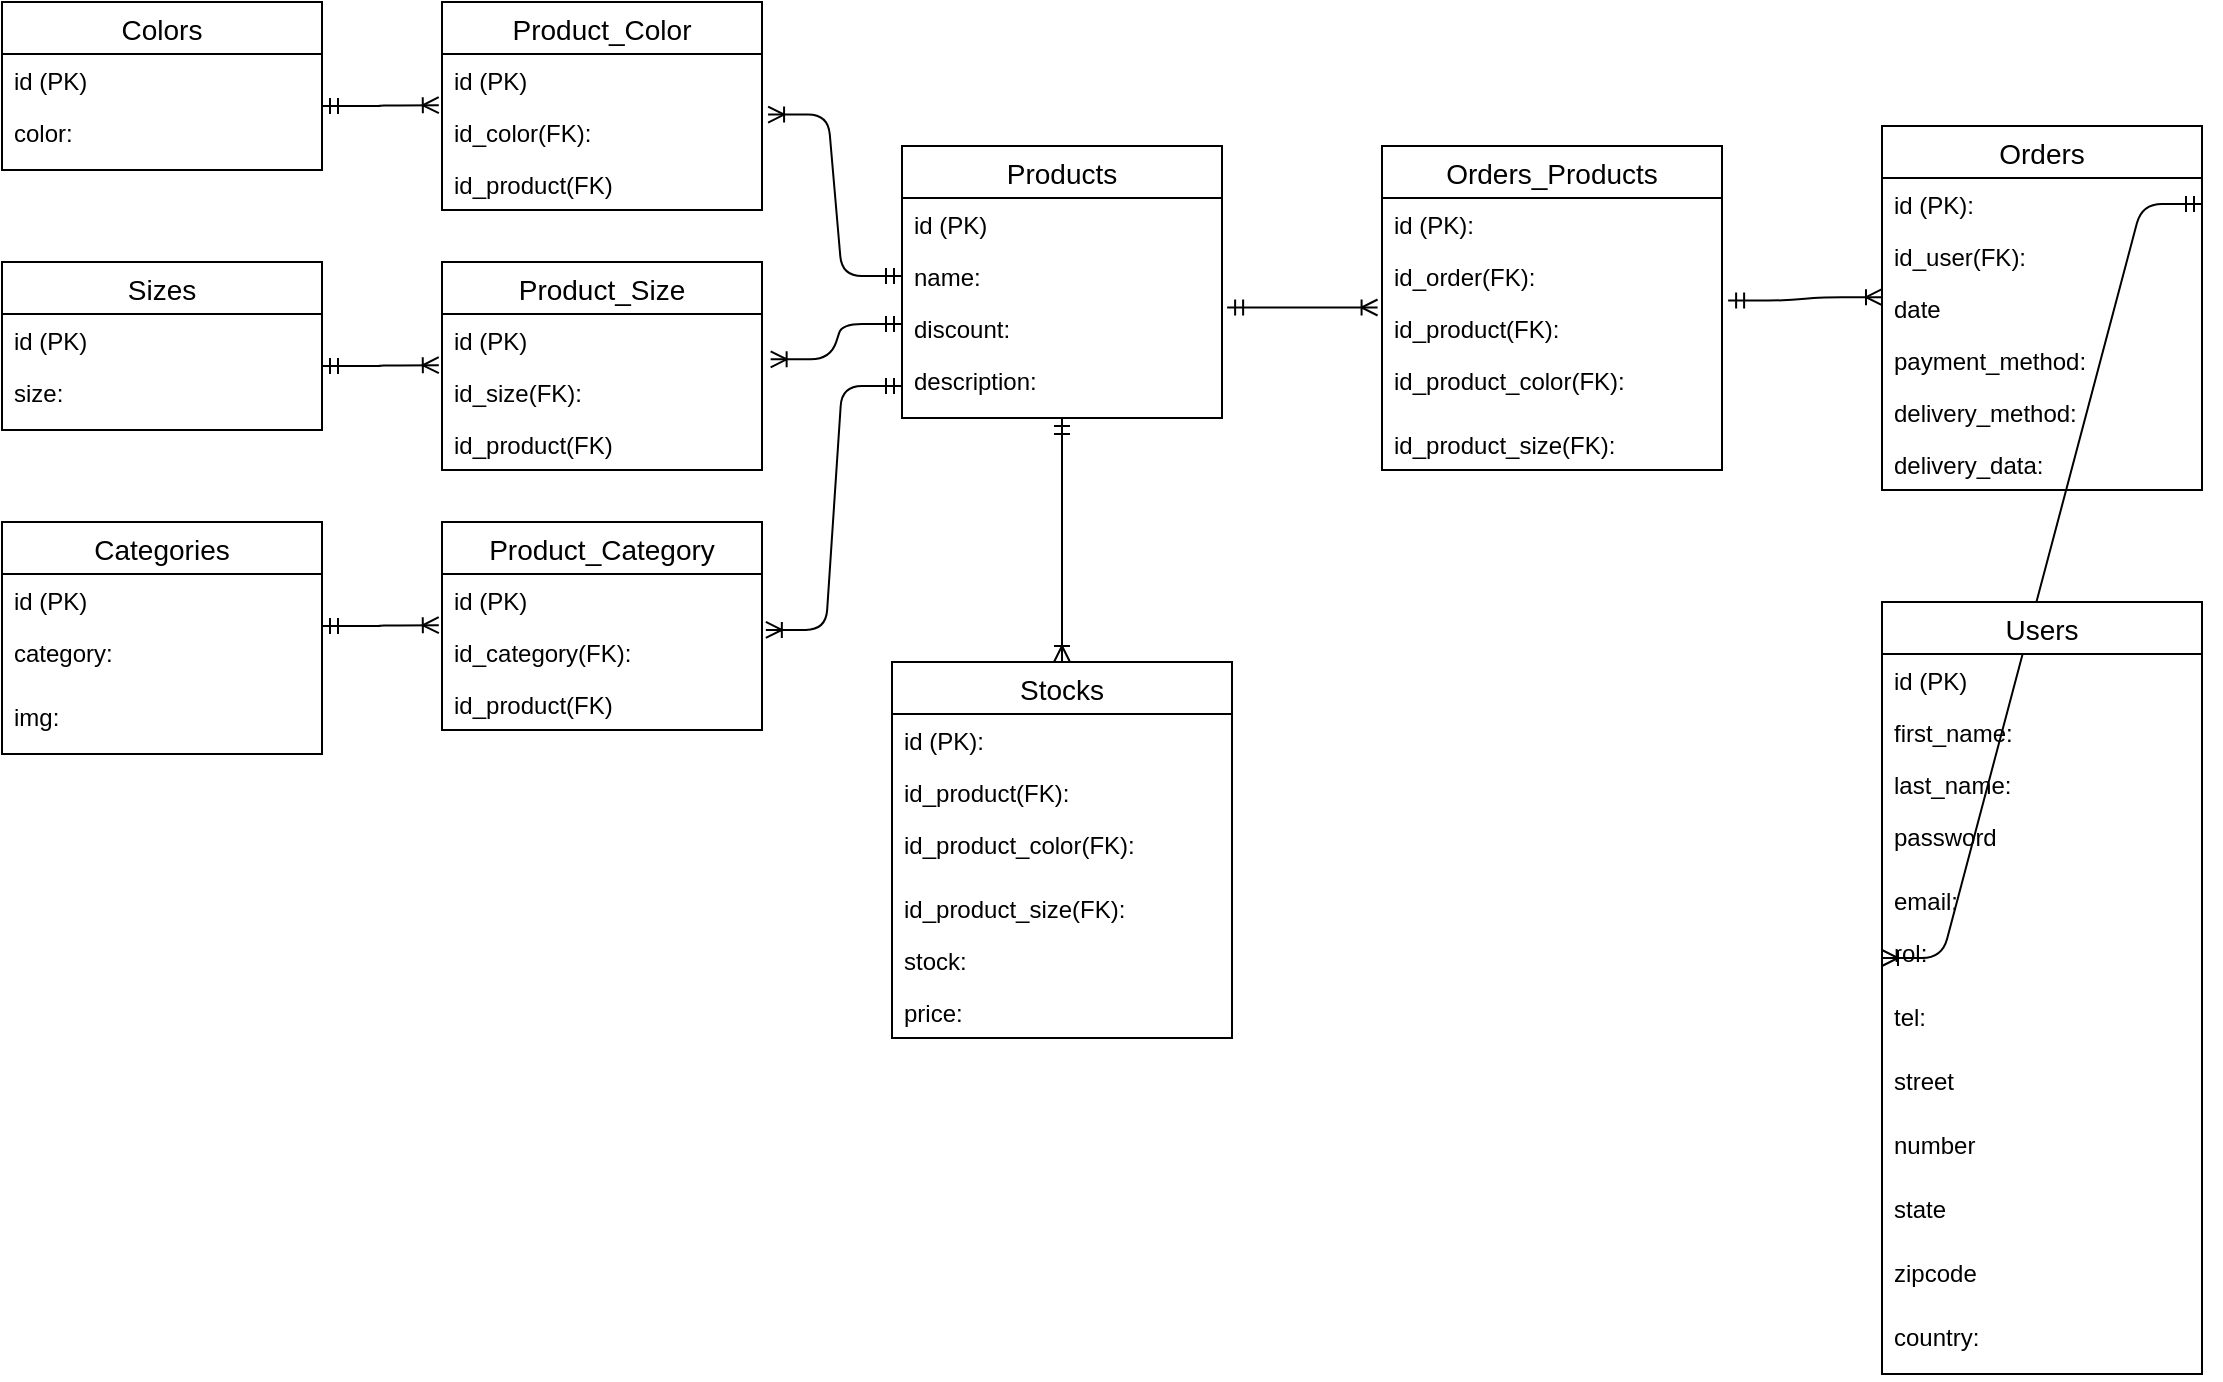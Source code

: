 <mxfile version="13.1.3" type="device"><diagram id="BcV3DS4_0umzkHoCBfcB" name="Page-1"><mxGraphModel dx="1447" dy="750" grid="1" gridSize="10" guides="1" tooltips="1" connect="1" arrows="1" fold="1" page="1" pageScale="1" pageWidth="1169" pageHeight="827" math="0" shadow="0"><root><mxCell id="0"/><mxCell id="1" parent="0"/><mxCell id="VQGfdo3BYlsdIt22SYxF-9" value="Colors" style="swimlane;fontStyle=0;childLayout=stackLayout;horizontal=1;startSize=26;horizontalStack=0;resizeParent=1;resizeParentMax=0;resizeLast=0;collapsible=1;marginBottom=0;align=center;fontSize=14;" vertex="1" parent="1"><mxGeometry x="10" y="90" width="160" height="84" as="geometry"/></mxCell><mxCell id="VQGfdo3BYlsdIt22SYxF-10" value="id (PK)" style="text;strokeColor=none;fillColor=none;spacingLeft=4;spacingRight=4;overflow=hidden;rotatable=0;points=[[0,0.5],[1,0.5]];portConstraint=eastwest;fontSize=12;" vertex="1" parent="VQGfdo3BYlsdIt22SYxF-9"><mxGeometry y="26" width="160" height="26" as="geometry"/></mxCell><mxCell id="VQGfdo3BYlsdIt22SYxF-18" value="color:" style="text;strokeColor=none;fillColor=none;spacingLeft=4;spacingRight=4;overflow=hidden;rotatable=0;points=[[0,0.5],[1,0.5]];portConstraint=eastwest;fontSize=12;" vertex="1" parent="VQGfdo3BYlsdIt22SYxF-9"><mxGeometry y="52" width="160" height="32" as="geometry"/></mxCell><mxCell id="VQGfdo3BYlsdIt22SYxF-51" value="Product_Color" style="swimlane;fontStyle=0;childLayout=stackLayout;horizontal=1;startSize=26;horizontalStack=0;resizeParent=1;resizeParentMax=0;resizeLast=0;collapsible=1;marginBottom=0;align=center;fontSize=14;" vertex="1" parent="1"><mxGeometry x="230" y="90" width="160" height="104" as="geometry"/></mxCell><mxCell id="VQGfdo3BYlsdIt22SYxF-52" value="id (PK)" style="text;strokeColor=none;fillColor=none;spacingLeft=4;spacingRight=4;overflow=hidden;rotatable=0;points=[[0,0.5],[1,0.5]];portConstraint=eastwest;fontSize=12;" vertex="1" parent="VQGfdo3BYlsdIt22SYxF-51"><mxGeometry y="26" width="160" height="26" as="geometry"/></mxCell><mxCell id="VQGfdo3BYlsdIt22SYxF-53" value="id_color(FK):" style="text;strokeColor=none;fillColor=none;spacingLeft=4;spacingRight=4;overflow=hidden;rotatable=0;points=[[0,0.5],[1,0.5]];portConstraint=eastwest;fontSize=12;" vertex="1" parent="VQGfdo3BYlsdIt22SYxF-51"><mxGeometry y="52" width="160" height="26" as="geometry"/></mxCell><mxCell id="VQGfdo3BYlsdIt22SYxF-54" value="id_product(FK)" style="text;strokeColor=none;fillColor=none;spacingLeft=4;spacingRight=4;overflow=hidden;rotatable=0;points=[[0,0.5],[1,0.5]];portConstraint=eastwest;fontSize=12;" vertex="1" parent="VQGfdo3BYlsdIt22SYxF-51"><mxGeometry y="78" width="160" height="26" as="geometry"/></mxCell><mxCell id="VQGfdo3BYlsdIt22SYxF-57" value="" style="edgeStyle=entityRelationEdgeStyle;fontSize=12;html=1;endArrow=ERoneToMany;startArrow=ERmandOne;entryX=-0.01;entryY=0.984;entryDx=0;entryDy=0;entryPerimeter=0;" edge="1" parent="1" target="VQGfdo3BYlsdIt22SYxF-52"><mxGeometry width="100" height="100" relative="1" as="geometry"><mxPoint x="170" y="142" as="sourcePoint"/><mxPoint x="470" y="210" as="targetPoint"/></mxGeometry></mxCell><mxCell id="VQGfdo3BYlsdIt22SYxF-58" value="" style="edgeStyle=entityRelationEdgeStyle;fontSize=12;html=1;endArrow=ERmandOne;startArrow=ERoneToMany;startFill=0;endFill=0;entryX=0;entryY=0.5;entryDx=0;entryDy=0;exitX=1.019;exitY=0.165;exitDx=0;exitDy=0;exitPerimeter=0;" edge="1" parent="1" source="VQGfdo3BYlsdIt22SYxF-53" target="VQGfdo3BYlsdIt22SYxF-38"><mxGeometry width="100" height="100" relative="1" as="geometry"><mxPoint x="200" y="240" as="sourcePoint"/><mxPoint x="390" y="144" as="targetPoint"/></mxGeometry></mxCell><mxCell id="VQGfdo3BYlsdIt22SYxF-66" value="" style="edgeStyle=entityRelationEdgeStyle;fontSize=12;html=1;endArrow=ERoneToMany;startArrow=ERmandOne;entryX=-0.01;entryY=0.984;entryDx=0;entryDy=0;entryPerimeter=0;" edge="1" parent="1" target="VQGfdo3BYlsdIt22SYxF-63"><mxGeometry width="100" height="100" relative="1" as="geometry"><mxPoint x="170" y="272" as="sourcePoint"/><mxPoint x="470" y="340" as="targetPoint"/></mxGeometry></mxCell><mxCell id="VQGfdo3BYlsdIt22SYxF-59" value="Sizes" style="swimlane;fontStyle=0;childLayout=stackLayout;horizontal=1;startSize=26;horizontalStack=0;resizeParent=1;resizeParentMax=0;resizeLast=0;collapsible=1;marginBottom=0;align=center;fontSize=14;" vertex="1" parent="1"><mxGeometry x="10" y="220" width="160" height="84" as="geometry"/></mxCell><mxCell id="VQGfdo3BYlsdIt22SYxF-60" value="id (PK)" style="text;strokeColor=none;fillColor=none;spacingLeft=4;spacingRight=4;overflow=hidden;rotatable=0;points=[[0,0.5],[1,0.5]];portConstraint=eastwest;fontSize=12;" vertex="1" parent="VQGfdo3BYlsdIt22SYxF-59"><mxGeometry y="26" width="160" height="26" as="geometry"/></mxCell><mxCell id="VQGfdo3BYlsdIt22SYxF-61" value="size:" style="text;strokeColor=none;fillColor=none;spacingLeft=4;spacingRight=4;overflow=hidden;rotatable=0;points=[[0,0.5],[1,0.5]];portConstraint=eastwest;fontSize=12;" vertex="1" parent="VQGfdo3BYlsdIt22SYxF-59"><mxGeometry y="52" width="160" height="32" as="geometry"/></mxCell><mxCell id="VQGfdo3BYlsdIt22SYxF-62" value="Product_Size" style="swimlane;fontStyle=0;childLayout=stackLayout;horizontal=1;startSize=26;horizontalStack=0;resizeParent=1;resizeParentMax=0;resizeLast=0;collapsible=1;marginBottom=0;align=center;fontSize=14;" vertex="1" parent="1"><mxGeometry x="230" y="220" width="160" height="104" as="geometry"/></mxCell><mxCell id="VQGfdo3BYlsdIt22SYxF-63" value="id (PK)" style="text;strokeColor=none;fillColor=none;spacingLeft=4;spacingRight=4;overflow=hidden;rotatable=0;points=[[0,0.5],[1,0.5]];portConstraint=eastwest;fontSize=12;" vertex="1" parent="VQGfdo3BYlsdIt22SYxF-62"><mxGeometry y="26" width="160" height="26" as="geometry"/></mxCell><mxCell id="VQGfdo3BYlsdIt22SYxF-64" value="id_size(FK):" style="text;strokeColor=none;fillColor=none;spacingLeft=4;spacingRight=4;overflow=hidden;rotatable=0;points=[[0,0.5],[1,0.5]];portConstraint=eastwest;fontSize=12;" vertex="1" parent="VQGfdo3BYlsdIt22SYxF-62"><mxGeometry y="52" width="160" height="26" as="geometry"/></mxCell><mxCell id="VQGfdo3BYlsdIt22SYxF-65" value="id_product(FK)" style="text;strokeColor=none;fillColor=none;spacingLeft=4;spacingRight=4;overflow=hidden;rotatable=0;points=[[0,0.5],[1,0.5]];portConstraint=eastwest;fontSize=12;" vertex="1" parent="VQGfdo3BYlsdIt22SYxF-62"><mxGeometry y="78" width="160" height="26" as="geometry"/></mxCell><mxCell id="VQGfdo3BYlsdIt22SYxF-67" value="" style="edgeStyle=entityRelationEdgeStyle;fontSize=12;html=1;endArrow=ERmandOne;startArrow=ERoneToMany;startFill=0;endFill=0;entryX=0;entryY=0.423;entryDx=0;entryDy=0;exitX=1.027;exitY=-0.129;exitDx=0;exitDy=0;exitPerimeter=0;entryPerimeter=0;" edge="1" parent="1" source="VQGfdo3BYlsdIt22SYxF-64"><mxGeometry width="100" height="100" relative="1" as="geometry"><mxPoint x="403.04" y="156.29" as="sourcePoint"/><mxPoint x="460" y="250.998" as="targetPoint"/></mxGeometry></mxCell><mxCell id="VQGfdo3BYlsdIt22SYxF-68" value="" style="edgeStyle=entityRelationEdgeStyle;fontSize=12;html=1;endArrow=ERoneToMany;startArrow=ERmandOne;entryX=-0.01;entryY=0.984;entryDx=0;entryDy=0;entryPerimeter=0;" edge="1" parent="1" target="VQGfdo3BYlsdIt22SYxF-73"><mxGeometry width="100" height="100" relative="1" as="geometry"><mxPoint x="170" y="402" as="sourcePoint"/><mxPoint x="470" y="470" as="targetPoint"/></mxGeometry></mxCell><mxCell id="VQGfdo3BYlsdIt22SYxF-69" value="Categories" style="swimlane;fontStyle=0;childLayout=stackLayout;horizontal=1;startSize=26;horizontalStack=0;resizeParent=1;resizeParentMax=0;resizeLast=0;collapsible=1;marginBottom=0;align=center;fontSize=14;" vertex="1" parent="1"><mxGeometry x="10" y="350" width="160" height="116" as="geometry"/></mxCell><mxCell id="VQGfdo3BYlsdIt22SYxF-70" value="id (PK)" style="text;strokeColor=none;fillColor=none;spacingLeft=4;spacingRight=4;overflow=hidden;rotatable=0;points=[[0,0.5],[1,0.5]];portConstraint=eastwest;fontSize=12;" vertex="1" parent="VQGfdo3BYlsdIt22SYxF-69"><mxGeometry y="26" width="160" height="26" as="geometry"/></mxCell><mxCell id="VQGfdo3BYlsdIt22SYxF-84" value="category:" style="text;strokeColor=none;fillColor=none;spacingLeft=4;spacingRight=4;overflow=hidden;rotatable=0;points=[[0,0.5],[1,0.5]];portConstraint=eastwest;fontSize=12;" vertex="1" parent="VQGfdo3BYlsdIt22SYxF-69"><mxGeometry y="52" width="160" height="32" as="geometry"/></mxCell><mxCell id="VQGfdo3BYlsdIt22SYxF-71" value="img:" style="text;strokeColor=none;fillColor=none;spacingLeft=4;spacingRight=4;overflow=hidden;rotatable=0;points=[[0,0.5],[1,0.5]];portConstraint=eastwest;fontSize=12;" vertex="1" parent="VQGfdo3BYlsdIt22SYxF-69"><mxGeometry y="84" width="160" height="32" as="geometry"/></mxCell><mxCell id="VQGfdo3BYlsdIt22SYxF-72" value="Product_Category" style="swimlane;fontStyle=0;childLayout=stackLayout;horizontal=1;startSize=26;horizontalStack=0;resizeParent=1;resizeParentMax=0;resizeLast=0;collapsible=1;marginBottom=0;align=center;fontSize=14;" vertex="1" parent="1"><mxGeometry x="230" y="350" width="160" height="104" as="geometry"/></mxCell><mxCell id="VQGfdo3BYlsdIt22SYxF-73" value="id (PK)" style="text;strokeColor=none;fillColor=none;spacingLeft=4;spacingRight=4;overflow=hidden;rotatable=0;points=[[0,0.5],[1,0.5]];portConstraint=eastwest;fontSize=12;" vertex="1" parent="VQGfdo3BYlsdIt22SYxF-72"><mxGeometry y="26" width="160" height="26" as="geometry"/></mxCell><mxCell id="VQGfdo3BYlsdIt22SYxF-74" value="id_category(FK):" style="text;strokeColor=none;fillColor=none;spacingLeft=4;spacingRight=4;overflow=hidden;rotatable=0;points=[[0,0.5],[1,0.5]];portConstraint=eastwest;fontSize=12;" vertex="1" parent="VQGfdo3BYlsdIt22SYxF-72"><mxGeometry y="52" width="160" height="26" as="geometry"/></mxCell><mxCell id="VQGfdo3BYlsdIt22SYxF-75" value="id_product(FK)" style="text;strokeColor=none;fillColor=none;spacingLeft=4;spacingRight=4;overflow=hidden;rotatable=0;points=[[0,0.5],[1,0.5]];portConstraint=eastwest;fontSize=12;" vertex="1" parent="VQGfdo3BYlsdIt22SYxF-72"><mxGeometry y="78" width="160" height="26" as="geometry"/></mxCell><mxCell id="VQGfdo3BYlsdIt22SYxF-76" value="" style="edgeStyle=entityRelationEdgeStyle;fontSize=12;html=1;endArrow=ERmandOne;startArrow=ERoneToMany;startFill=0;endFill=0;entryX=0;entryY=0.5;entryDx=0;entryDy=0;exitX=1.012;exitY=0.075;exitDx=0;exitDy=0;exitPerimeter=0;" edge="1" parent="1" source="VQGfdo3BYlsdIt22SYxF-74" target="VQGfdo3BYlsdIt22SYxF-48"><mxGeometry width="100" height="100" relative="1" as="geometry"><mxPoint x="404.32" y="278.646" as="sourcePoint"/><mxPoint x="470" y="218.998" as="targetPoint"/></mxGeometry></mxCell><mxCell id="VQGfdo3BYlsdIt22SYxF-36" value="Products" style="swimlane;fontStyle=0;childLayout=stackLayout;horizontal=1;startSize=26;horizontalStack=0;resizeParent=1;resizeParentMax=0;resizeLast=0;collapsible=1;marginBottom=0;align=center;fontSize=14;" vertex="1" parent="1"><mxGeometry x="460" y="162" width="160" height="136" as="geometry"/></mxCell><mxCell id="VQGfdo3BYlsdIt22SYxF-37" value="id (PK)" style="text;strokeColor=none;fillColor=none;spacingLeft=4;spacingRight=4;overflow=hidden;rotatable=0;points=[[0,0.5],[1,0.5]];portConstraint=eastwest;fontSize=12;" vertex="1" parent="VQGfdo3BYlsdIt22SYxF-36"><mxGeometry y="26" width="160" height="26" as="geometry"/></mxCell><mxCell id="VQGfdo3BYlsdIt22SYxF-38" value="name:" style="text;strokeColor=none;fillColor=none;spacingLeft=4;spacingRight=4;overflow=hidden;rotatable=0;points=[[0,0.5],[1,0.5]];portConstraint=eastwest;fontSize=12;" vertex="1" parent="VQGfdo3BYlsdIt22SYxF-36"><mxGeometry y="52" width="160" height="26" as="geometry"/></mxCell><mxCell id="VQGfdo3BYlsdIt22SYxF-50" value="discount:" style="text;strokeColor=none;fillColor=none;spacingLeft=4;spacingRight=4;overflow=hidden;rotatable=0;points=[[0,0.5],[1,0.5]];portConstraint=eastwest;fontSize=12;" vertex="1" parent="VQGfdo3BYlsdIt22SYxF-36"><mxGeometry y="78" width="160" height="26" as="geometry"/></mxCell><mxCell id="VQGfdo3BYlsdIt22SYxF-48" value="description:" style="text;strokeColor=none;fillColor=none;spacingLeft=4;spacingRight=4;overflow=hidden;rotatable=0;points=[[0,0.5],[1,0.5]];portConstraint=eastwest;fontSize=12;" vertex="1" parent="VQGfdo3BYlsdIt22SYxF-36"><mxGeometry y="104" width="160" height="32" as="geometry"/></mxCell><mxCell id="VQGfdo3BYlsdIt22SYxF-120" value="Orders_Products" style="swimlane;fontStyle=0;childLayout=stackLayout;horizontal=1;startSize=26;horizontalStack=0;resizeParent=1;resizeParentMax=0;resizeLast=0;collapsible=1;marginBottom=0;align=center;fontSize=14;" vertex="1" parent="1"><mxGeometry x="700" y="162" width="170" height="162" as="geometry"/></mxCell><mxCell id="VQGfdo3BYlsdIt22SYxF-121" value="id (PK):" style="text;strokeColor=none;fillColor=none;spacingLeft=4;spacingRight=4;overflow=hidden;rotatable=0;points=[[0,0.5],[1,0.5]];portConstraint=eastwest;fontSize=12;" vertex="1" parent="VQGfdo3BYlsdIt22SYxF-120"><mxGeometry y="26" width="170" height="26" as="geometry"/></mxCell><mxCell id="VQGfdo3BYlsdIt22SYxF-122" value="id_order(FK):" style="text;strokeColor=none;fillColor=none;spacingLeft=4;spacingRight=4;overflow=hidden;rotatable=0;points=[[0,0.5],[1,0.5]];portConstraint=eastwest;fontSize=12;" vertex="1" parent="VQGfdo3BYlsdIt22SYxF-120"><mxGeometry y="52" width="170" height="26" as="geometry"/></mxCell><mxCell id="VQGfdo3BYlsdIt22SYxF-123" value="id_product(FK):" style="text;strokeColor=none;fillColor=none;spacingLeft=4;spacingRight=4;overflow=hidden;rotatable=0;points=[[0,0.5],[1,0.5]];portConstraint=eastwest;fontSize=12;" vertex="1" parent="VQGfdo3BYlsdIt22SYxF-120"><mxGeometry y="78" width="170" height="26" as="geometry"/></mxCell><mxCell id="VQGfdo3BYlsdIt22SYxF-124" value="id_product_color(FK):" style="text;strokeColor=none;fillColor=none;spacingLeft=4;spacingRight=4;overflow=hidden;rotatable=0;points=[[0,0.5],[1,0.5]];portConstraint=eastwest;fontSize=12;" vertex="1" parent="VQGfdo3BYlsdIt22SYxF-120"><mxGeometry y="104" width="170" height="32" as="geometry"/></mxCell><mxCell id="VQGfdo3BYlsdIt22SYxF-125" value="id_product_size(FK):" style="text;strokeColor=none;fillColor=none;spacingLeft=4;spacingRight=4;overflow=hidden;rotatable=0;points=[[0,0.5],[1,0.5]];portConstraint=eastwest;fontSize=12;" vertex="1" parent="VQGfdo3BYlsdIt22SYxF-120"><mxGeometry y="136" width="170" height="26" as="geometry"/></mxCell><mxCell id="VQGfdo3BYlsdIt22SYxF-135" value="" style="edgeStyle=entityRelationEdgeStyle;fontSize=12;html=1;endArrow=ERoneToMany;startArrow=ERmandOne;entryX=0;entryY=0.292;entryDx=0;entryDy=0;entryPerimeter=0;exitX=1.018;exitY=-0.029;exitDx=0;exitDy=0;exitPerimeter=0;" edge="1" parent="1" source="VQGfdo3BYlsdIt22SYxF-123" target="VQGfdo3BYlsdIt22SYxF-148"><mxGeometry width="100" height="100" relative="1" as="geometry"><mxPoint x="760" y="500" as="sourcePoint"/><mxPoint x="959.04" y="239.232" as="targetPoint"/></mxGeometry></mxCell><mxCell id="VQGfdo3BYlsdIt22SYxF-136" value="" style="edgeStyle=entityRelationEdgeStyle;fontSize=12;html=1;endArrow=ERoneToMany;startArrow=ERmandOne;entryX=-0.013;entryY=0.106;entryDx=0;entryDy=0;entryPerimeter=0;exitX=1.016;exitY=0.106;exitDx=0;exitDy=0;exitPerimeter=0;" edge="1" parent="1" target="VQGfdo3BYlsdIt22SYxF-123"><mxGeometry width="100" height="100" relative="1" as="geometry"><mxPoint x="622.56" y="242.756" as="sourcePoint"/><mxPoint x="688.4" y="242.414" as="targetPoint"/></mxGeometry></mxCell><mxCell id="VQGfdo3BYlsdIt22SYxF-138" value="" style="edgeStyle=entityRelationEdgeStyle;fontSize=12;html=1;endArrow=ERoneToMany;startArrow=ERmandOne;entryX=0;entryY=0.5;entryDx=0;entryDy=0;exitX=1;exitY=0.5;exitDx=0;exitDy=0;" edge="1" parent="1" source="VQGfdo3BYlsdIt22SYxF-108" target="VQGfdo3BYlsdIt22SYxF-90"><mxGeometry width="100" height="100" relative="1" as="geometry"><mxPoint x="1140" y="242.416" as="sourcePoint"/><mxPoint x="1215.23" y="242.416" as="targetPoint"/></mxGeometry></mxCell><mxCell id="VQGfdo3BYlsdIt22SYxF-147" value="" style="fontSize=12;html=1;endArrow=ERoneToMany;startArrow=ERmandOne;entryX=0.5;entryY=0;entryDx=0;entryDy=0;" edge="1" parent="1" source="VQGfdo3BYlsdIt22SYxF-48" target="VQGfdo3BYlsdIt22SYxF-139"><mxGeometry width="100" height="100" relative="1" as="geometry"><mxPoint x="540" y="310" as="sourcePoint"/><mxPoint x="550" y="400" as="targetPoint"/></mxGeometry></mxCell><mxCell id="VQGfdo3BYlsdIt22SYxF-139" value="Stocks" style="swimlane;fontStyle=0;childLayout=stackLayout;horizontal=1;startSize=26;horizontalStack=0;resizeParent=1;resizeParentMax=0;resizeLast=0;collapsible=1;marginBottom=0;align=center;fontSize=14;" vertex="1" parent="1"><mxGeometry x="455" y="420" width="170" height="188" as="geometry"/></mxCell><mxCell id="VQGfdo3BYlsdIt22SYxF-140" value="id (PK):" style="text;strokeColor=none;fillColor=none;spacingLeft=4;spacingRight=4;overflow=hidden;rotatable=0;points=[[0,0.5],[1,0.5]];portConstraint=eastwest;fontSize=12;" vertex="1" parent="VQGfdo3BYlsdIt22SYxF-139"><mxGeometry y="26" width="170" height="26" as="geometry"/></mxCell><mxCell id="VQGfdo3BYlsdIt22SYxF-142" value="id_product(FK):" style="text;strokeColor=none;fillColor=none;spacingLeft=4;spacingRight=4;overflow=hidden;rotatable=0;points=[[0,0.5],[1,0.5]];portConstraint=eastwest;fontSize=12;" vertex="1" parent="VQGfdo3BYlsdIt22SYxF-139"><mxGeometry y="52" width="170" height="26" as="geometry"/></mxCell><mxCell id="VQGfdo3BYlsdIt22SYxF-143" value="id_product_color(FK):" style="text;strokeColor=none;fillColor=none;spacingLeft=4;spacingRight=4;overflow=hidden;rotatable=0;points=[[0,0.5],[1,0.5]];portConstraint=eastwest;fontSize=12;" vertex="1" parent="VQGfdo3BYlsdIt22SYxF-139"><mxGeometry y="78" width="170" height="32" as="geometry"/></mxCell><mxCell id="VQGfdo3BYlsdIt22SYxF-145" value="id_product_size(FK):" style="text;strokeColor=none;fillColor=none;spacingLeft=4;spacingRight=4;overflow=hidden;rotatable=0;points=[[0,0.5],[1,0.5]];portConstraint=eastwest;fontSize=12;" vertex="1" parent="VQGfdo3BYlsdIt22SYxF-139"><mxGeometry y="110" width="170" height="26" as="geometry"/></mxCell><mxCell id="VQGfdo3BYlsdIt22SYxF-144" value="stock:" style="text;strokeColor=none;fillColor=none;spacingLeft=4;spacingRight=4;overflow=hidden;rotatable=0;points=[[0,0.5],[1,0.5]];portConstraint=eastwest;fontSize=12;" vertex="1" parent="VQGfdo3BYlsdIt22SYxF-139"><mxGeometry y="136" width="170" height="26" as="geometry"/></mxCell><mxCell id="VQGfdo3BYlsdIt22SYxF-146" value="price:" style="text;strokeColor=none;fillColor=none;spacingLeft=4;spacingRight=4;overflow=hidden;rotatable=0;points=[[0,0.5],[1,0.5]];portConstraint=eastwest;fontSize=12;" vertex="1" parent="VQGfdo3BYlsdIt22SYxF-139"><mxGeometry y="162" width="170" height="26" as="geometry"/></mxCell><mxCell id="VQGfdo3BYlsdIt22SYxF-107" value="Orders" style="swimlane;fontStyle=0;childLayout=stackLayout;horizontal=1;startSize=26;horizontalStack=0;resizeParent=1;resizeParentMax=0;resizeLast=0;collapsible=1;marginBottom=0;align=center;fontSize=14;" vertex="1" parent="1"><mxGeometry x="950" y="152" width="160" height="182" as="geometry"/></mxCell><mxCell id="VQGfdo3BYlsdIt22SYxF-108" value="id (PK):" style="text;strokeColor=none;fillColor=none;spacingLeft=4;spacingRight=4;overflow=hidden;rotatable=0;points=[[0,0.5],[1,0.5]];portConstraint=eastwest;fontSize=12;" vertex="1" parent="VQGfdo3BYlsdIt22SYxF-107"><mxGeometry y="26" width="160" height="26" as="geometry"/></mxCell><mxCell id="VQGfdo3BYlsdIt22SYxF-109" value="id_user(FK):" style="text;strokeColor=none;fillColor=none;spacingLeft=4;spacingRight=4;overflow=hidden;rotatable=0;points=[[0,0.5],[1,0.5]];portConstraint=eastwest;fontSize=12;" vertex="1" parent="VQGfdo3BYlsdIt22SYxF-107"><mxGeometry y="52" width="160" height="26" as="geometry"/></mxCell><mxCell id="VQGfdo3BYlsdIt22SYxF-148" value="date" style="text;strokeColor=none;fillColor=none;spacingLeft=4;spacingRight=4;overflow=hidden;rotatable=0;points=[[0,0.5],[1,0.5]];portConstraint=eastwest;fontSize=12;" vertex="1" parent="VQGfdo3BYlsdIt22SYxF-107"><mxGeometry y="78" width="160" height="26" as="geometry"/></mxCell><mxCell id="VQGfdo3BYlsdIt22SYxF-149" value="payment_method:" style="text;strokeColor=none;fillColor=none;spacingLeft=4;spacingRight=4;overflow=hidden;rotatable=0;points=[[0,0.5],[1,0.5]];portConstraint=eastwest;fontSize=12;" vertex="1" parent="VQGfdo3BYlsdIt22SYxF-107"><mxGeometry y="104" width="160" height="26" as="geometry"/></mxCell><mxCell id="VQGfdo3BYlsdIt22SYxF-150" value="delivery_method:" style="text;strokeColor=none;fillColor=none;spacingLeft=4;spacingRight=4;overflow=hidden;rotatable=0;points=[[0,0.5],[1,0.5]];portConstraint=eastwest;fontSize=12;" vertex="1" parent="VQGfdo3BYlsdIt22SYxF-107"><mxGeometry y="130" width="160" height="26" as="geometry"/></mxCell><mxCell id="VQGfdo3BYlsdIt22SYxF-151" value="delivery_data:" style="text;strokeColor=none;fillColor=none;spacingLeft=4;spacingRight=4;overflow=hidden;rotatable=0;points=[[0,0.5],[1,0.5]];portConstraint=eastwest;fontSize=12;" vertex="1" parent="VQGfdo3BYlsdIt22SYxF-107"><mxGeometry y="156" width="160" height="26" as="geometry"/></mxCell><mxCell id="VQGfdo3BYlsdIt22SYxF-85" value="Users" style="swimlane;fontStyle=0;childLayout=stackLayout;horizontal=1;startSize=26;horizontalStack=0;resizeParent=1;resizeParentMax=0;resizeLast=0;collapsible=1;marginBottom=0;align=center;fontSize=14;" vertex="1" parent="1"><mxGeometry x="950" y="390" width="160" height="386" as="geometry"/></mxCell><mxCell id="VQGfdo3BYlsdIt22SYxF-86" value="id (PK)" style="text;strokeColor=none;fillColor=none;spacingLeft=4;spacingRight=4;overflow=hidden;rotatable=0;points=[[0,0.5],[1,0.5]];portConstraint=eastwest;fontSize=12;" vertex="1" parent="VQGfdo3BYlsdIt22SYxF-85"><mxGeometry y="26" width="160" height="26" as="geometry"/></mxCell><mxCell id="VQGfdo3BYlsdIt22SYxF-87" value="first_name:" style="text;strokeColor=none;fillColor=none;spacingLeft=4;spacingRight=4;overflow=hidden;rotatable=0;points=[[0,0.5],[1,0.5]];portConstraint=eastwest;fontSize=12;" vertex="1" parent="VQGfdo3BYlsdIt22SYxF-85"><mxGeometry y="52" width="160" height="26" as="geometry"/></mxCell><mxCell id="VQGfdo3BYlsdIt22SYxF-88" value="last_name:" style="text;strokeColor=none;fillColor=none;spacingLeft=4;spacingRight=4;overflow=hidden;rotatable=0;points=[[0,0.5],[1,0.5]];portConstraint=eastwest;fontSize=12;" vertex="1" parent="VQGfdo3BYlsdIt22SYxF-85"><mxGeometry y="78" width="160" height="26" as="geometry"/></mxCell><mxCell id="VQGfdo3BYlsdIt22SYxF-106" value="password" style="text;strokeColor=none;fillColor=none;spacingLeft=4;spacingRight=4;overflow=hidden;rotatable=0;points=[[0,0.5],[1,0.5]];portConstraint=eastwest;fontSize=12;" vertex="1" parent="VQGfdo3BYlsdIt22SYxF-85"><mxGeometry y="104" width="160" height="32" as="geometry"/></mxCell><mxCell id="VQGfdo3BYlsdIt22SYxF-89" value="email:" style="text;strokeColor=none;fillColor=none;spacingLeft=4;spacingRight=4;overflow=hidden;rotatable=0;points=[[0,0.5],[1,0.5]];portConstraint=eastwest;fontSize=12;" vertex="1" parent="VQGfdo3BYlsdIt22SYxF-85"><mxGeometry y="136" width="160" height="26" as="geometry"/></mxCell><mxCell id="VQGfdo3BYlsdIt22SYxF-90" value="rol:" style="text;strokeColor=none;fillColor=none;spacingLeft=4;spacingRight=4;overflow=hidden;rotatable=0;points=[[0,0.5],[1,0.5]];portConstraint=eastwest;fontSize=12;" vertex="1" parent="VQGfdo3BYlsdIt22SYxF-85"><mxGeometry y="162" width="160" height="32" as="geometry"/></mxCell><mxCell id="VQGfdo3BYlsdIt22SYxF-100" value="tel:" style="text;strokeColor=none;fillColor=none;spacingLeft=4;spacingRight=4;overflow=hidden;rotatable=0;points=[[0,0.5],[1,0.5]];portConstraint=eastwest;fontSize=12;" vertex="1" parent="VQGfdo3BYlsdIt22SYxF-85"><mxGeometry y="194" width="160" height="32" as="geometry"/></mxCell><mxCell id="VQGfdo3BYlsdIt22SYxF-101" value="street" style="text;strokeColor=none;fillColor=none;spacingLeft=4;spacingRight=4;overflow=hidden;rotatable=0;points=[[0,0.5],[1,0.5]];portConstraint=eastwest;fontSize=12;" vertex="1" parent="VQGfdo3BYlsdIt22SYxF-85"><mxGeometry y="226" width="160" height="32" as="geometry"/></mxCell><mxCell id="VQGfdo3BYlsdIt22SYxF-102" value="number" style="text;strokeColor=none;fillColor=none;spacingLeft=4;spacingRight=4;overflow=hidden;rotatable=0;points=[[0,0.5],[1,0.5]];portConstraint=eastwest;fontSize=12;" vertex="1" parent="VQGfdo3BYlsdIt22SYxF-85"><mxGeometry y="258" width="160" height="32" as="geometry"/></mxCell><mxCell id="VQGfdo3BYlsdIt22SYxF-103" value="state" style="text;strokeColor=none;fillColor=none;spacingLeft=4;spacingRight=4;overflow=hidden;rotatable=0;points=[[0,0.5],[1,0.5]];portConstraint=eastwest;fontSize=12;" vertex="1" parent="VQGfdo3BYlsdIt22SYxF-85"><mxGeometry y="290" width="160" height="32" as="geometry"/></mxCell><mxCell id="VQGfdo3BYlsdIt22SYxF-104" value="zipcode" style="text;strokeColor=none;fillColor=none;spacingLeft=4;spacingRight=4;overflow=hidden;rotatable=0;points=[[0,0.5],[1,0.5]];portConstraint=eastwest;fontSize=12;" vertex="1" parent="VQGfdo3BYlsdIt22SYxF-85"><mxGeometry y="322" width="160" height="32" as="geometry"/></mxCell><mxCell id="VQGfdo3BYlsdIt22SYxF-105" value="country:" style="text;strokeColor=none;fillColor=none;spacingLeft=4;spacingRight=4;overflow=hidden;rotatable=0;points=[[0,0.5],[1,0.5]];portConstraint=eastwest;fontSize=12;" vertex="1" parent="VQGfdo3BYlsdIt22SYxF-85"><mxGeometry y="354" width="160" height="32" as="geometry"/></mxCell></root></mxGraphModel></diagram></mxfile>